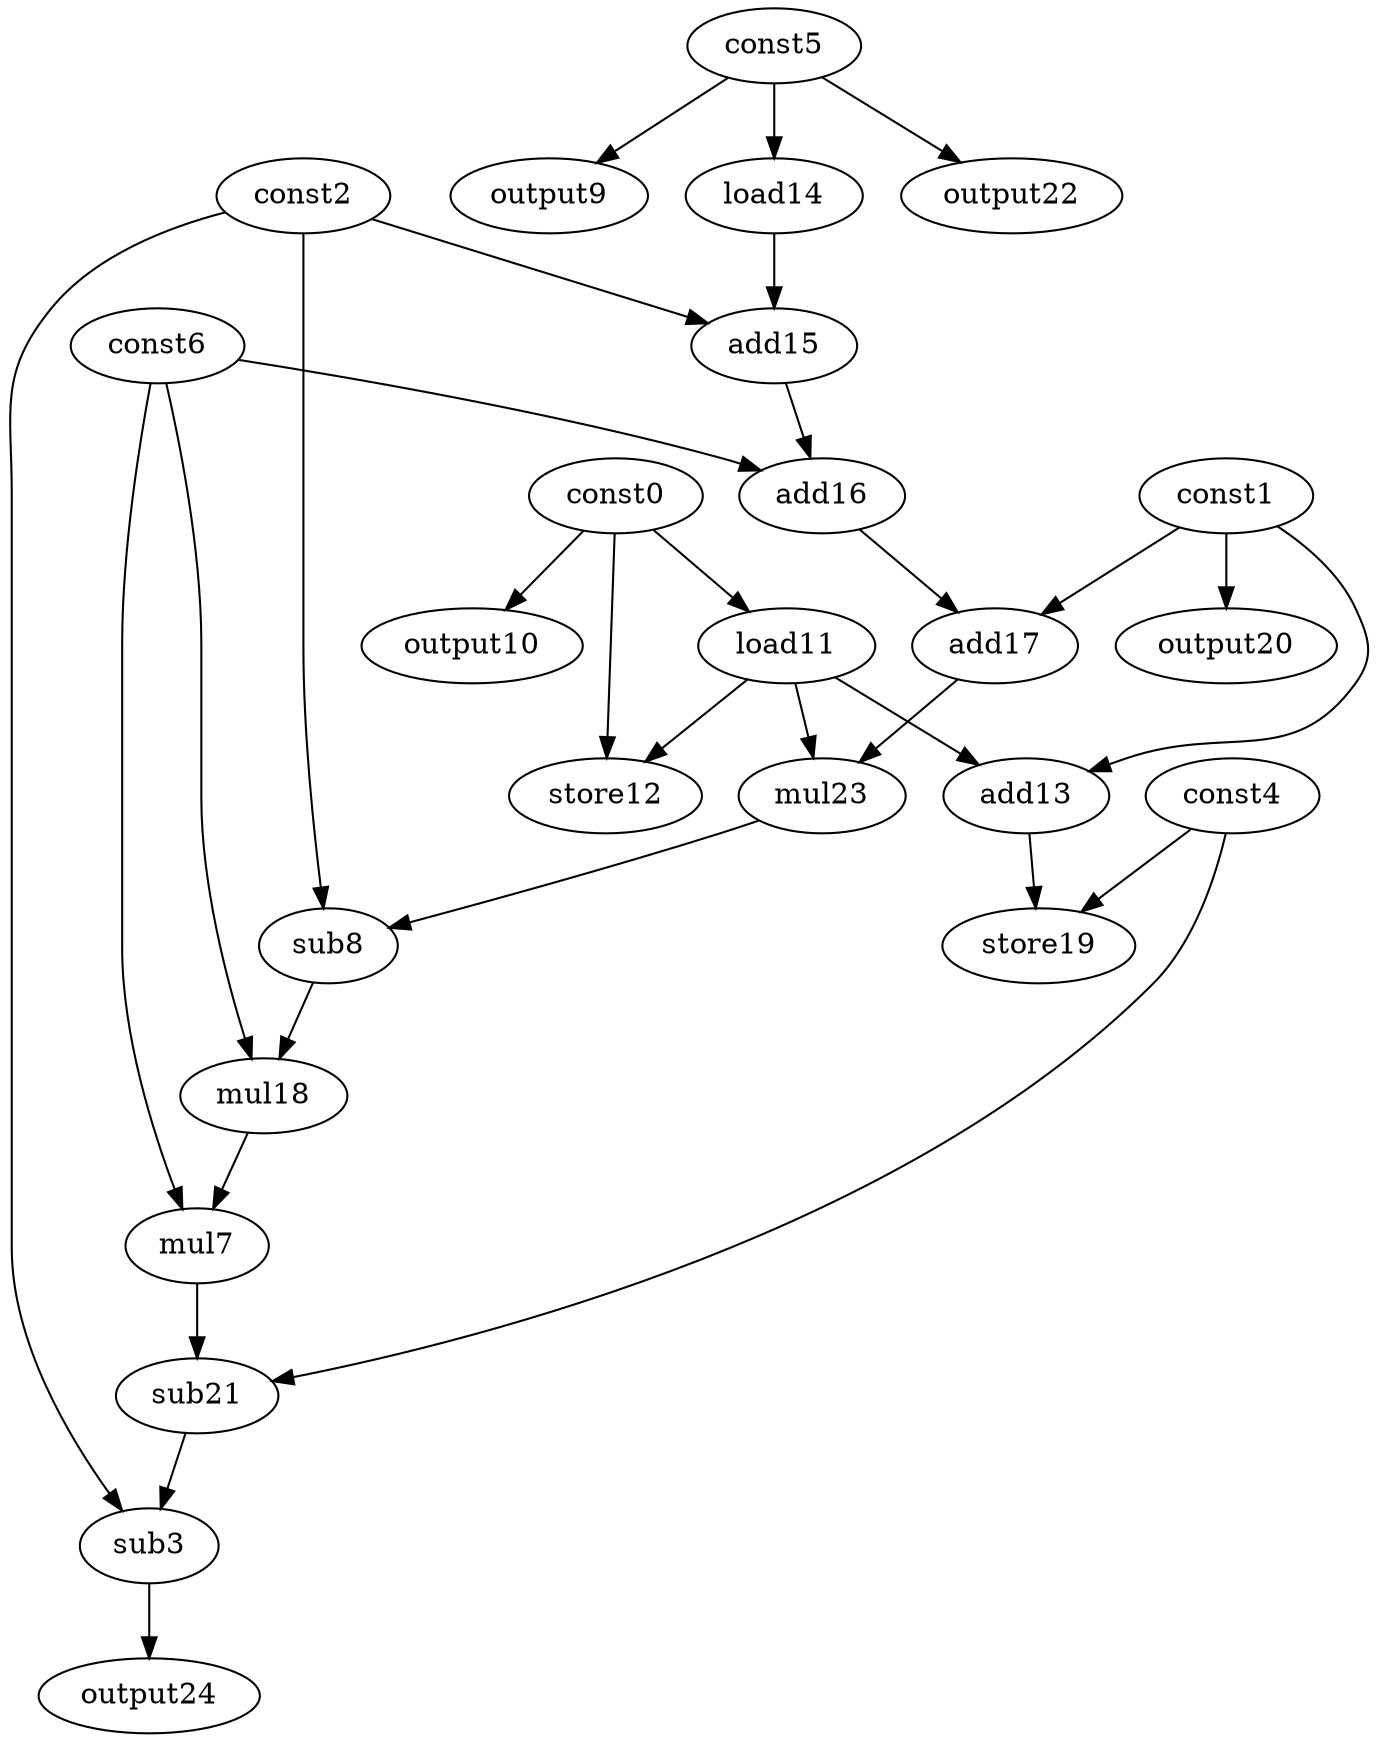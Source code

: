 digraph G { 
const0[opcode=const]; 
const1[opcode=const]; 
const2[opcode=const]; 
sub3[opcode=sub]; 
const4[opcode=const]; 
const5[opcode=const]; 
const6[opcode=const]; 
mul7[opcode=mul]; 
sub8[opcode=sub]; 
output9[opcode=output]; 
output10[opcode=output]; 
load11[opcode=load]; 
store12[opcode=store]; 
add13[opcode=add]; 
load14[opcode=load]; 
add15[opcode=add]; 
add16[opcode=add]; 
add17[opcode=add]; 
mul18[opcode=mul]; 
store19[opcode=store]; 
output20[opcode=output]; 
sub21[opcode=sub]; 
output22[opcode=output]; 
mul23[opcode=mul]; 
output24[opcode=output]; 
const5->output9[operand=0];
const0->output10[operand=0];
const0->load11[operand=0];
const5->load14[operand=0];
const1->output20[operand=0];
const5->output22[operand=0];
const0->store12[operand=0];
load11->store12[operand=1];
const1->add13[operand=0];
load11->add13[operand=1];
const2->add15[operand=0];
load14->add15[operand=1];
const6->add16[operand=0];
add15->add16[operand=1];
const4->store19[operand=0];
add13->store19[operand=1];
add16->add17[operand=0];
const1->add17[operand=1];
add17->mul23[operand=0];
load11->mul23[operand=1];
const2->sub8[operand=0];
mul23->sub8[operand=1];
sub8->mul18[operand=0];
const6->mul18[operand=1];
mul18->mul7[operand=0];
const6->mul7[operand=1];
const4->sub21[operand=0];
mul7->sub21[operand=1];
const2->sub3[operand=0];
sub21->sub3[operand=1];
sub3->output24[operand=0];
}
